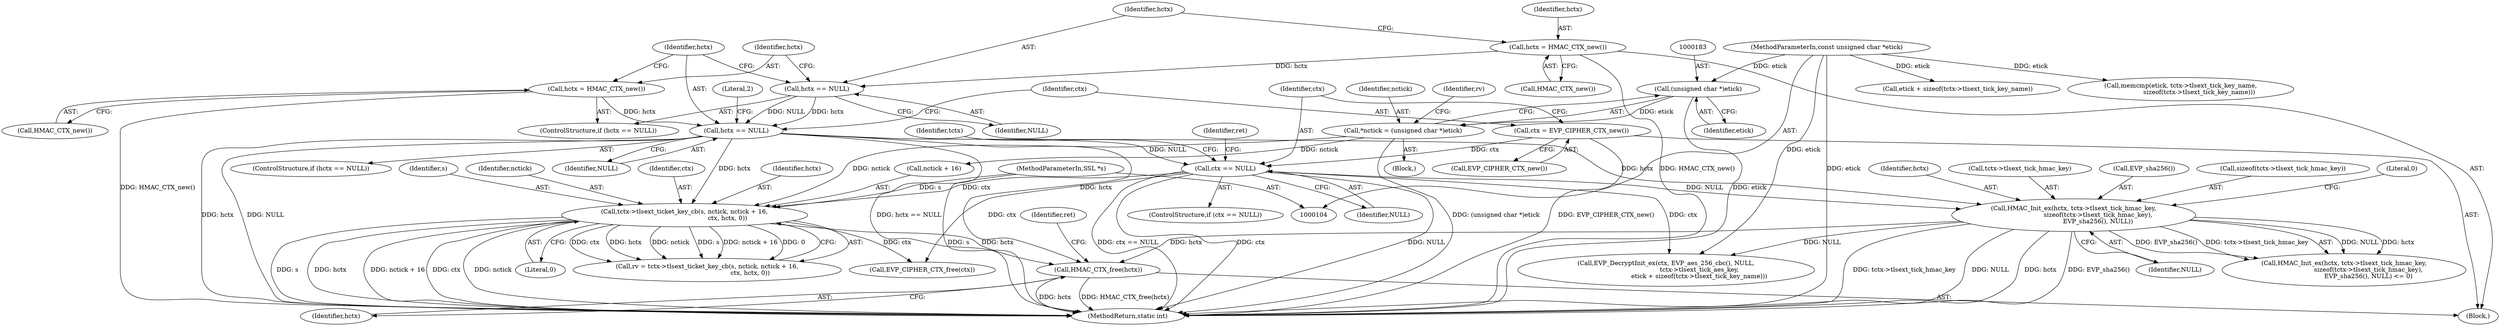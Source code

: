 digraph "0_openssl_e97763c92c655dcf4af2860b3abd2bc4c8a267f9@API" {
"1000274" [label="(Call,HMAC_CTX_free(hctx))"];
"1000188" [label="(Call,tctx->tlsext_ticket_key_cb(s, nctick, nctick + 16,\n                                            ctx, hctx, 0))"];
"1000105" [label="(MethodParameterIn,SSL *s)"];
"1000180" [label="(Call,*nctick = (unsigned char *)etick)"];
"1000182" [label="(Call,(unsigned char *)etick)"];
"1000106" [label="(MethodParameterIn,const unsigned char *etick)"];
"1000165" [label="(Call,ctx == NULL)"];
"1000161" [label="(Call,ctx = EVP_CIPHER_CTX_new())"];
"1000155" [label="(Call,hctx == NULL)"];
"1000151" [label="(Call,hctx = HMAC_CTX_new())"];
"1000148" [label="(Call,hctx == NULL)"];
"1000144" [label="(Call,hctx = HMAC_CTX_new())"];
"1000240" [label="(Call,HMAC_Init_ex(hctx, tctx->tlsext_tick_hmac_key,\n                         sizeof(tctx->tlsext_tick_hmac_key),\n                         EVP_sha256(), NULL))"];
"1000278" [label="(MethodReturn,static int)"];
"1000146" [label="(Call,HMAC_CTX_new())"];
"1000178" [label="(Block,)"];
"1000250" [label="(Identifier,NULL)"];
"1000154" [label="(ControlStructure,if (hctx == NULL))"];
"1000260" [label="(Call,etick + sizeof(tctx->tlsext_tick_key_name))"];
"1000181" [label="(Identifier,nctick)"];
"1000272" [label="(Call,EVP_CIPHER_CTX_free(ctx))"];
"1000186" [label="(Call,rv = tctx->tlsext_ticket_key_cb(s, nctick, nctick + 16,\n                                            ctx, hctx, 0))"];
"1000245" [label="(Call,sizeof(tctx->tlsext_tick_hmac_key))"];
"1000196" [label="(Literal,0)"];
"1000155" [label="(Call,hctx == NULL)"];
"1000111" [label="(Block,)"];
"1000156" [label="(Identifier,hctx)"];
"1000145" [label="(Identifier,hctx)"];
"1000187" [label="(Identifier,rv)"];
"1000149" [label="(Identifier,hctx)"];
"1000184" [label="(Identifier,etick)"];
"1000182" [label="(Call,(unsigned char *)etick)"];
"1000163" [label="(Call,EVP_CIPHER_CTX_new())"];
"1000162" [label="(Identifier,ctx)"];
"1000191" [label="(Call,nctick + 16)"];
"1000157" [label="(Identifier,NULL)"];
"1000190" [label="(Identifier,nctick)"];
"1000251" [label="(Literal,0)"];
"1000148" [label="(Call,hctx == NULL)"];
"1000166" [label="(Identifier,ctx)"];
"1000160" [label="(Literal,2)"];
"1000144" [label="(Call,hctx = HMAC_CTX_new())"];
"1000176" [label="(Identifier,tctx)"];
"1000152" [label="(Identifier,hctx)"];
"1000153" [label="(Call,HMAC_CTX_new())"];
"1000167" [label="(Identifier,NULL)"];
"1000241" [label="(Identifier,hctx)"];
"1000105" [label="(MethodParameterIn,SSL *s)"];
"1000164" [label="(ControlStructure,if (ctx == NULL))"];
"1000240" [label="(Call,HMAC_Init_ex(hctx, tctx->tlsext_tick_hmac_key,\n                         sizeof(tctx->tlsext_tick_hmac_key),\n                         EVP_sha256(), NULL))"];
"1000253" [label="(Call,EVP_DecryptInit_ex(ctx, EVP_aes_256_cbc(), NULL,\n                                  tctx->tlsext_tick_aes_key,\n                                  etick + sizeof(tctx->tlsext_tick_key_name)))"];
"1000170" [label="(Identifier,ret)"];
"1000147" [label="(ControlStructure,if (hctx == NULL))"];
"1000189" [label="(Identifier,s)"];
"1000151" [label="(Call,hctx = HMAC_CTX_new())"];
"1000242" [label="(Call,tctx->tlsext_tick_hmac_key)"];
"1000195" [label="(Identifier,hctx)"];
"1000277" [label="(Identifier,ret)"];
"1000249" [label="(Call,EVP_sha256())"];
"1000188" [label="(Call,tctx->tlsext_ticket_key_cb(s, nctick, nctick + 16,\n                                            ctx, hctx, 0))"];
"1000180" [label="(Call,*nctick = (unsigned char *)etick)"];
"1000106" [label="(MethodParameterIn,const unsigned char *etick)"];
"1000165" [label="(Call,ctx == NULL)"];
"1000239" [label="(Call,HMAC_Init_ex(hctx, tctx->tlsext_tick_hmac_key,\n                         sizeof(tctx->tlsext_tick_hmac_key),\n                         EVP_sha256(), NULL) <= 0)"];
"1000275" [label="(Identifier,hctx)"];
"1000222" [label="(Call,memcmp(etick, tctx->tlsext_tick_key_name,\n                   sizeof(tctx->tlsext_tick_key_name)))"];
"1000150" [label="(Identifier,NULL)"];
"1000274" [label="(Call,HMAC_CTX_free(hctx))"];
"1000194" [label="(Identifier,ctx)"];
"1000161" [label="(Call,ctx = EVP_CIPHER_CTX_new())"];
"1000274" -> "1000111"  [label="AST: "];
"1000274" -> "1000275"  [label="CFG: "];
"1000275" -> "1000274"  [label="AST: "];
"1000277" -> "1000274"  [label="CFG: "];
"1000274" -> "1000278"  [label="DDG: hctx"];
"1000274" -> "1000278"  [label="DDG: HMAC_CTX_free(hctx)"];
"1000188" -> "1000274"  [label="DDG: hctx"];
"1000155" -> "1000274"  [label="DDG: hctx"];
"1000240" -> "1000274"  [label="DDG: hctx"];
"1000188" -> "1000186"  [label="AST: "];
"1000188" -> "1000196"  [label="CFG: "];
"1000189" -> "1000188"  [label="AST: "];
"1000190" -> "1000188"  [label="AST: "];
"1000191" -> "1000188"  [label="AST: "];
"1000194" -> "1000188"  [label="AST: "];
"1000195" -> "1000188"  [label="AST: "];
"1000196" -> "1000188"  [label="AST: "];
"1000186" -> "1000188"  [label="CFG: "];
"1000188" -> "1000278"  [label="DDG: ctx"];
"1000188" -> "1000278"  [label="DDG: nctick"];
"1000188" -> "1000278"  [label="DDG: s"];
"1000188" -> "1000278"  [label="DDG: hctx"];
"1000188" -> "1000278"  [label="DDG: nctick + 16"];
"1000188" -> "1000186"  [label="DDG: ctx"];
"1000188" -> "1000186"  [label="DDG: hctx"];
"1000188" -> "1000186"  [label="DDG: nctick"];
"1000188" -> "1000186"  [label="DDG: s"];
"1000188" -> "1000186"  [label="DDG: nctick + 16"];
"1000188" -> "1000186"  [label="DDG: 0"];
"1000105" -> "1000188"  [label="DDG: s"];
"1000180" -> "1000188"  [label="DDG: nctick"];
"1000165" -> "1000188"  [label="DDG: ctx"];
"1000155" -> "1000188"  [label="DDG: hctx"];
"1000188" -> "1000272"  [label="DDG: ctx"];
"1000105" -> "1000104"  [label="AST: "];
"1000105" -> "1000278"  [label="DDG: s"];
"1000180" -> "1000178"  [label="AST: "];
"1000180" -> "1000182"  [label="CFG: "];
"1000181" -> "1000180"  [label="AST: "];
"1000182" -> "1000180"  [label="AST: "];
"1000187" -> "1000180"  [label="CFG: "];
"1000180" -> "1000278"  [label="DDG: (unsigned char *)etick"];
"1000182" -> "1000180"  [label="DDG: etick"];
"1000180" -> "1000191"  [label="DDG: nctick"];
"1000182" -> "1000184"  [label="CFG: "];
"1000183" -> "1000182"  [label="AST: "];
"1000184" -> "1000182"  [label="AST: "];
"1000182" -> "1000278"  [label="DDG: etick"];
"1000106" -> "1000182"  [label="DDG: etick"];
"1000106" -> "1000104"  [label="AST: "];
"1000106" -> "1000278"  [label="DDG: etick"];
"1000106" -> "1000222"  [label="DDG: etick"];
"1000106" -> "1000253"  [label="DDG: etick"];
"1000106" -> "1000260"  [label="DDG: etick"];
"1000165" -> "1000164"  [label="AST: "];
"1000165" -> "1000167"  [label="CFG: "];
"1000166" -> "1000165"  [label="AST: "];
"1000167" -> "1000165"  [label="AST: "];
"1000170" -> "1000165"  [label="CFG: "];
"1000176" -> "1000165"  [label="CFG: "];
"1000165" -> "1000278"  [label="DDG: ctx"];
"1000165" -> "1000278"  [label="DDG: NULL"];
"1000165" -> "1000278"  [label="DDG: ctx == NULL"];
"1000161" -> "1000165"  [label="DDG: ctx"];
"1000155" -> "1000165"  [label="DDG: NULL"];
"1000165" -> "1000240"  [label="DDG: NULL"];
"1000165" -> "1000253"  [label="DDG: ctx"];
"1000165" -> "1000272"  [label="DDG: ctx"];
"1000161" -> "1000111"  [label="AST: "];
"1000161" -> "1000163"  [label="CFG: "];
"1000162" -> "1000161"  [label="AST: "];
"1000163" -> "1000161"  [label="AST: "];
"1000166" -> "1000161"  [label="CFG: "];
"1000161" -> "1000278"  [label="DDG: EVP_CIPHER_CTX_new()"];
"1000155" -> "1000154"  [label="AST: "];
"1000155" -> "1000157"  [label="CFG: "];
"1000156" -> "1000155"  [label="AST: "];
"1000157" -> "1000155"  [label="AST: "];
"1000160" -> "1000155"  [label="CFG: "];
"1000162" -> "1000155"  [label="CFG: "];
"1000155" -> "1000278"  [label="DDG: NULL"];
"1000155" -> "1000278"  [label="DDG: hctx == NULL"];
"1000155" -> "1000278"  [label="DDG: hctx"];
"1000151" -> "1000155"  [label="DDG: hctx"];
"1000148" -> "1000155"  [label="DDG: hctx"];
"1000148" -> "1000155"  [label="DDG: NULL"];
"1000155" -> "1000240"  [label="DDG: hctx"];
"1000151" -> "1000147"  [label="AST: "];
"1000151" -> "1000153"  [label="CFG: "];
"1000152" -> "1000151"  [label="AST: "];
"1000153" -> "1000151"  [label="AST: "];
"1000156" -> "1000151"  [label="CFG: "];
"1000151" -> "1000278"  [label="DDG: HMAC_CTX_new()"];
"1000148" -> "1000147"  [label="AST: "];
"1000148" -> "1000150"  [label="CFG: "];
"1000149" -> "1000148"  [label="AST: "];
"1000150" -> "1000148"  [label="AST: "];
"1000152" -> "1000148"  [label="CFG: "];
"1000156" -> "1000148"  [label="CFG: "];
"1000144" -> "1000148"  [label="DDG: hctx"];
"1000144" -> "1000111"  [label="AST: "];
"1000144" -> "1000146"  [label="CFG: "];
"1000145" -> "1000144"  [label="AST: "];
"1000146" -> "1000144"  [label="AST: "];
"1000149" -> "1000144"  [label="CFG: "];
"1000144" -> "1000278"  [label="DDG: HMAC_CTX_new()"];
"1000240" -> "1000239"  [label="AST: "];
"1000240" -> "1000250"  [label="CFG: "];
"1000241" -> "1000240"  [label="AST: "];
"1000242" -> "1000240"  [label="AST: "];
"1000245" -> "1000240"  [label="AST: "];
"1000249" -> "1000240"  [label="AST: "];
"1000250" -> "1000240"  [label="AST: "];
"1000251" -> "1000240"  [label="CFG: "];
"1000240" -> "1000278"  [label="DDG: tctx->tlsext_tick_hmac_key"];
"1000240" -> "1000278"  [label="DDG: NULL"];
"1000240" -> "1000278"  [label="DDG: hctx"];
"1000240" -> "1000278"  [label="DDG: EVP_sha256()"];
"1000240" -> "1000239"  [label="DDG: NULL"];
"1000240" -> "1000239"  [label="DDG: hctx"];
"1000240" -> "1000239"  [label="DDG: EVP_sha256()"];
"1000240" -> "1000239"  [label="DDG: tctx->tlsext_tick_hmac_key"];
"1000240" -> "1000253"  [label="DDG: NULL"];
}
